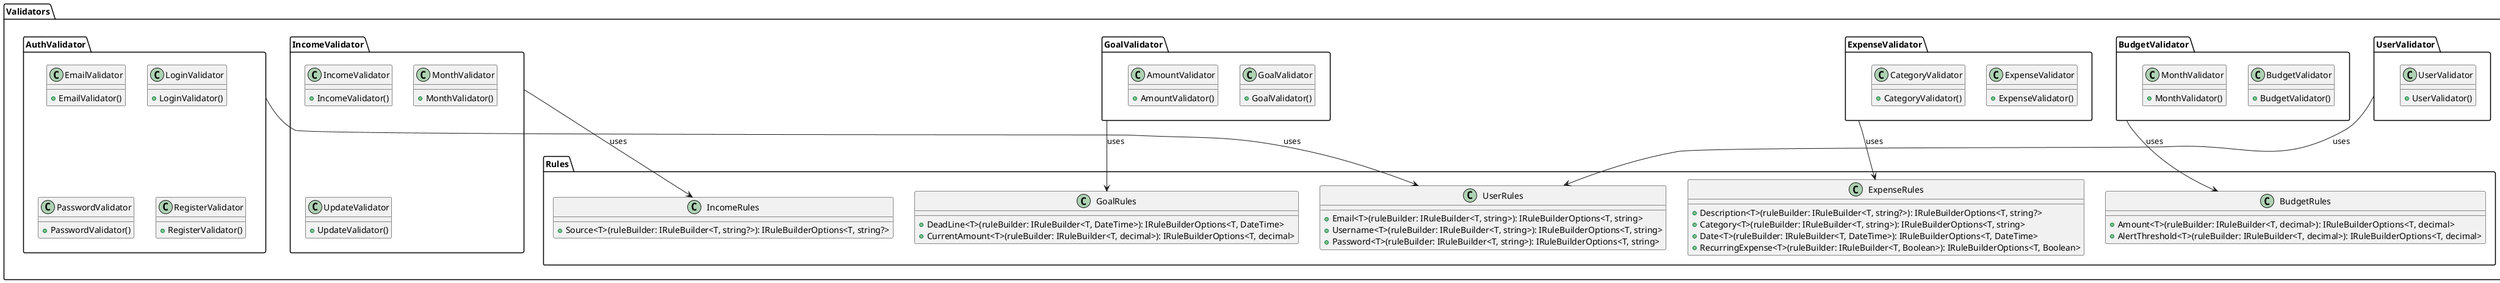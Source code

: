 @startuml
package "Validators.Rules" {
    class BudgetRules {
        + Amount<T>(ruleBuilder: IRuleBuilder<T, decimal>): IRuleBuilderOptions<T, decimal>
        + AlertThreshold<T>(ruleBuilder: IRuleBuilder<T, decimal>): IRuleBuilderOptions<T, decimal>
    }

    class ExpenseRules {
        + Description<T>(ruleBuilder: IRuleBuilder<T, string?>): IRuleBuilderOptions<T, string?>
        + Category<T>(ruleBuilder: IRuleBuilder<T, string>): IRuleBuilderOptions<T, string>
        + Date<T>(ruleBuilder: IRuleBuilder<T, DateTime>): IRuleBuilderOptions<T, DateTime>
        + RecurringExpense<T>(ruleBuilder: IRuleBuilder<T, Boolean>): IRuleBuilderOptions<T, Boolean>
    }

    class GoalRules {
        + DeadLine<T>(ruleBuilder: IRuleBuilder<T, DateTime>): IRuleBuilderOptions<T, DateTime>
        + CurrentAmount<T>(ruleBuilder: IRuleBuilder<T, decimal>): IRuleBuilderOptions<T, decimal>
    }

    class IncomeRules {
        + Source<T>(ruleBuilder: IRuleBuilder<T, string?>): IRuleBuilderOptions<T, string?>
    }

    class UserRules {
        + Email<T>(ruleBuilder: IRuleBuilder<T, string>): IRuleBuilderOptions<T, string>
        + Username<T>(ruleBuilder: IRuleBuilder<T, string>): IRuleBuilderOptions<T, string>
        + Password<T>(ruleBuilder: IRuleBuilder<T, string>): IRuleBuilderOptions<T, string>
    }
}

package "Validators.BudgetValidator" {
    class BudgetValidator {
        + BudgetValidator()
    }

    class MonthValidator {
        + MonthValidator()
    }
}

package "Validators.ExpenseValidator" {
    class ExpenseValidator {
        + ExpenseValidator()
    }

    class CategoryValidator {
        + CategoryValidator()
    }
}

package "Validators.GoalValidator" {
    class GoalValidator {
        + GoalValidator()
    }

    class AmountValidator {
        + AmountValidator()
    }
}

package "Validators.IncomeValidator" {
    class IncomeValidator {
        + IncomeValidator()
    }

    class MonthValidator {
        + MonthValidator()
    }
    
    class UpdateValidator {
	+ UpdateValidator()
    }
}

package "Validators.UserValidator" {
    class UserValidator {
        + UserValidator()
    }
}

package "Validators.AuthValidator" {
    class EmailValidator {
        + EmailValidator()
    }

    class LoginValidator {
        + LoginValidator()
    }

    class PasswordValidator {
        + PasswordValidator()
    }

    class RegisterValidator {
        + RegisterValidator()
    }
}

Validators.BudgetValidator --> BudgetRules : uses

Validators.ExpenseValidator --> ExpenseRules : uses

Validators.GoalValidator --> GoalRules : uses 

Validators.IncomeValidator --> IncomeRules : uses

Validators.UserValidator --> UserRules : uses 

Validators.AuthValidator --> UserRules : uses


@enduml